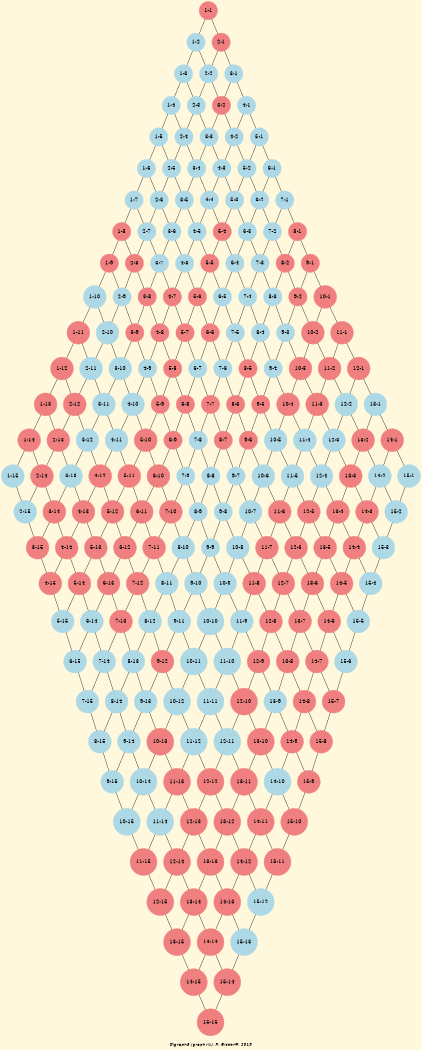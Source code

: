 strict graph G {
graph [ bgcolor = cornsilk, fontname = "Helvetica-Oblique",
 fontsize = 12,
 label = "\nDigraph3 (graphviz), R. Bisdorff, 2019", size="7,7"];
n1 [shape = "circle", label = "1-1", style = "filled", color = lightcoral];
n2 [shape = "circle", label = "1-2", style = "filled", color = lightblue];
n3 [shape = "circle", label = "1-3", style = "filled", color = lightblue];
n4 [shape = "circle", label = "1-4", style = "filled", color = lightblue];
n5 [shape = "circle", label = "1-5", style = "filled", color = lightblue];
n6 [shape = "circle", label = "1-6", style = "filled", color = lightblue];
n7 [shape = "circle", label = "1-7", style = "filled", color = lightblue];
n8 [shape = "circle", label = "1-8", style = "filled", color = lightcoral];
n9 [shape = "circle", label = "1-9", style = "filled", color = lightcoral];
n10 [shape = "circle", label = "1-10", style = "filled", color = lightblue];
n11 [shape = "circle", label = "1-11", style = "filled", color = lightcoral];
n12 [shape = "circle", label = "1-12", style = "filled", color = lightcoral];
n13 [shape = "circle", label = "1-13", style = "filled", color = lightcoral];
n14 [shape = "circle", label = "1-14", style = "filled", color = lightcoral];
n15 [shape = "circle", label = "1-15", style = "filled", color = lightblue];
n16 [shape = "circle", label = "2-1", style = "filled", color = lightcoral];
n17 [shape = "circle", label = "2-2", style = "filled", color = lightblue];
n18 [shape = "circle", label = "2-3", style = "filled", color = lightblue];
n19 [shape = "circle", label = "2-4", style = "filled", color = lightblue];
n20 [shape = "circle", label = "2-5", style = "filled", color = lightblue];
n21 [shape = "circle", label = "2-6", style = "filled", color = lightblue];
n22 [shape = "circle", label = "2-7", style = "filled", color = lightblue];
n23 [shape = "circle", label = "2-8", style = "filled", color = lightcoral];
n24 [shape = "circle", label = "2-9", style = "filled", color = lightblue];
n25 [shape = "circle", label = "2-10", style = "filled", color = lightblue];
n26 [shape = "circle", label = "2-11", style = "filled", color = lightblue];
n27 [shape = "circle", label = "2-12", style = "filled", color = lightcoral];
n28 [shape = "circle", label = "2-13", style = "filled", color = lightcoral];
n29 [shape = "circle", label = "2-14", style = "filled", color = lightcoral];
n30 [shape = "circle", label = "2-15", style = "filled", color = lightblue];
n31 [shape = "circle", label = "3-1", style = "filled", color = lightblue];
n32 [shape = "circle", label = "3-2", style = "filled", color = lightcoral];
n33 [shape = "circle", label = "3-3", style = "filled", color = lightblue];
n34 [shape = "circle", label = "3-4", style = "filled", color = lightblue];
n35 [shape = "circle", label = "3-5", style = "filled", color = lightblue];
n36 [shape = "circle", label = "3-6", style = "filled", color = lightblue];
n37 [shape = "circle", label = "3-7", style = "filled", color = lightblue];
n38 [shape = "circle", label = "3-8", style = "filled", color = lightcoral];
n39 [shape = "circle", label = "3-9", style = "filled", color = lightcoral];
n40 [shape = "circle", label = "3-10", style = "filled", color = lightblue];
n41 [shape = "circle", label = "3-11", style = "filled", color = lightblue];
n42 [shape = "circle", label = "3-12", style = "filled", color = lightblue];
n43 [shape = "circle", label = "3-13", style = "filled", color = lightblue];
n44 [shape = "circle", label = "3-14", style = "filled", color = lightcoral];
n45 [shape = "circle", label = "3-15", style = "filled", color = lightcoral];
n46 [shape = "circle", label = "4-1", style = "filled", color = lightblue];
n47 [shape = "circle", label = "4-2", style = "filled", color = lightblue];
n48 [shape = "circle", label = "4-3", style = "filled", color = lightblue];
n49 [shape = "circle", label = "4-4", style = "filled", color = lightblue];
n50 [shape = "circle", label = "4-5", style = "filled", color = lightblue];
n51 [shape = "circle", label = "4-6", style = "filled", color = lightblue];
n52 [shape = "circle", label = "4-7", style = "filled", color = lightcoral];
n53 [shape = "circle", label = "4-8", style = "filled", color = lightcoral];
n54 [shape = "circle", label = "4-9", style = "filled", color = lightblue];
n55 [shape = "circle", label = "4-10", style = "filled", color = lightblue];
n56 [shape = "circle", label = "4-11", style = "filled", color = lightblue];
n57 [shape = "circle", label = "4-12", style = "filled", color = lightcoral];
n58 [shape = "circle", label = "4-13", style = "filled", color = lightcoral];
n59 [shape = "circle", label = "4-14", style = "filled", color = lightcoral];
n60 [shape = "circle", label = "4-15", style = "filled", color = lightcoral];
n61 [shape = "circle", label = "5-1", style = "filled", color = lightblue];
n62 [shape = "circle", label = "5-2", style = "filled", color = lightblue];
n63 [shape = "circle", label = "5-3", style = "filled", color = lightblue];
n64 [shape = "circle", label = "5-4", style = "filled", color = lightcoral];
n65 [shape = "circle", label = "5-5", style = "filled", color = lightcoral];
n66 [shape = "circle", label = "5-6", style = "filled", color = lightcoral];
n67 [shape = "circle", label = "5-7", style = "filled", color = lightcoral];
n68 [shape = "circle", label = "5-8", style = "filled", color = lightcoral];
n69 [shape = "circle", label = "5-9", style = "filled", color = lightcoral];
n70 [shape = "circle", label = "5-10", style = "filled", color = lightcoral];
n71 [shape = "circle", label = "5-11", style = "filled", color = lightcoral];
n72 [shape = "circle", label = "5-12", style = "filled", color = lightcoral];
n73 [shape = "circle", label = "5-13", style = "filled", color = lightcoral];
n74 [shape = "circle", label = "5-14", style = "filled", color = lightcoral];
n75 [shape = "circle", label = "5-15", style = "filled", color = lightblue];
n76 [shape = "circle", label = "6-1", style = "filled", color = lightblue];
n77 [shape = "circle", label = "6-2", style = "filled", color = lightblue];
n78 [shape = "circle", label = "6-3", style = "filled", color = lightblue];
n79 [shape = "circle", label = "6-4", style = "filled", color = lightblue];
n80 [shape = "circle", label = "6-5", style = "filled", color = lightblue];
n81 [shape = "circle", label = "6-6", style = "filled", color = lightcoral];
n82 [shape = "circle", label = "6-7", style = "filled", color = lightblue];
n83 [shape = "circle", label = "6-8", style = "filled", color = lightcoral];
n84 [shape = "circle", label = "6-9", style = "filled", color = lightcoral];
n85 [shape = "circle", label = "6-10", style = "filled", color = lightcoral];
n86 [shape = "circle", label = "6-11", style = "filled", color = lightcoral];
n87 [shape = "circle", label = "6-12", style = "filled", color = lightcoral];
n88 [shape = "circle", label = "6-13", style = "filled", color = lightcoral];
n89 [shape = "circle", label = "6-14", style = "filled", color = lightblue];
n90 [shape = "circle", label = "6-15", style = "filled", color = lightblue];
n91 [shape = "circle", label = "7-1", style = "filled", color = lightblue];
n92 [shape = "circle", label = "7-2", style = "filled", color = lightblue];
n93 [shape = "circle", label = "7-3", style = "filled", color = lightblue];
n94 [shape = "circle", label = "7-4", style = "filled", color = lightblue];
n95 [shape = "circle", label = "7-5", style = "filled", color = lightblue];
n96 [shape = "circle", label = "7-6", style = "filled", color = lightblue];
n97 [shape = "circle", label = "7-7", style = "filled", color = lightcoral];
n98 [shape = "circle", label = "7-8", style = "filled", color = lightblue];
n99 [shape = "circle", label = "7-9", style = "filled", color = lightblue];
n100 [shape = "circle", label = "7-10", style = "filled", color = lightcoral];
n101 [shape = "circle", label = "7-11", style = "filled", color = lightcoral];
n102 [shape = "circle", label = "7-12", style = "filled", color = lightcoral];
n103 [shape = "circle", label = "7-13", style = "filled", color = lightcoral];
n104 [shape = "circle", label = "7-14", style = "filled", color = lightblue];
n105 [shape = "circle", label = "7-15", style = "filled", color = lightblue];
n106 [shape = "circle", label = "8-1", style = "filled", color = lightcoral];
n107 [shape = "circle", label = "8-2", style = "filled", color = lightcoral];
n108 [shape = "circle", label = "8-3", style = "filled", color = lightblue];
n109 [shape = "circle", label = "8-4", style = "filled", color = lightblue];
n110 [shape = "circle", label = "8-5", style = "filled", color = lightcoral];
n111 [shape = "circle", label = "8-6", style = "filled", color = lightcoral];
n112 [shape = "circle", label = "8-7", style = "filled", color = lightcoral];
n113 [shape = "circle", label = "8-8", style = "filled", color = lightblue];
n114 [shape = "circle", label = "8-9", style = "filled", color = lightblue];
n115 [shape = "circle", label = "8-10", style = "filled", color = lightblue];
n116 [shape = "circle", label = "8-11", style = "filled", color = lightblue];
n117 [shape = "circle", label = "8-12", style = "filled", color = lightblue];
n118 [shape = "circle", label = "8-13", style = "filled", color = lightblue];
n119 [shape = "circle", label = "8-14", style = "filled", color = lightblue];
n120 [shape = "circle", label = "8-15", style = "filled", color = lightblue];
n121 [shape = "circle", label = "9-1", style = "filled", color = lightcoral];
n122 [shape = "circle", label = "9-2", style = "filled", color = lightcoral];
n123 [shape = "circle", label = "9-3", style = "filled", color = lightblue];
n124 [shape = "circle", label = "9-4", style = "filled", color = lightblue];
n125 [shape = "circle", label = "9-5", style = "filled", color = lightcoral];
n126 [shape = "circle", label = "9-6", style = "filled", color = lightcoral];
n127 [shape = "circle", label = "9-7", style = "filled", color = lightblue];
n128 [shape = "circle", label = "9-8", style = "filled", color = lightblue];
n129 [shape = "circle", label = "9-9", style = "filled", color = lightblue];
n130 [shape = "circle", label = "9-10", style = "filled", color = lightblue];
n131 [shape = "circle", label = "9-11", style = "filled", color = lightblue];
n132 [shape = "circle", label = "9-12", style = "filled", color = lightcoral];
n133 [shape = "circle", label = "9-13", style = "filled", color = lightblue];
n134 [shape = "circle", label = "9-14", style = "filled", color = lightblue];
n135 [shape = "circle", label = "9-15", style = "filled", color = lightblue];
n136 [shape = "circle", label = "10-1", style = "filled", color = lightcoral];
n137 [shape = "circle", label = "10-2", style = "filled", color = lightcoral];
n138 [shape = "circle", label = "10-3", style = "filled", color = lightcoral];
n139 [shape = "circle", label = "10-4", style = "filled", color = lightcoral];
n140 [shape = "circle", label = "10-5", style = "filled", color = lightblue];
n141 [shape = "circle", label = "10-6", style = "filled", color = lightblue];
n142 [shape = "circle", label = "10-7", style = "filled", color = lightblue];
n143 [shape = "circle", label = "10-8", style = "filled", color = lightblue];
n144 [shape = "circle", label = "10-9", style = "filled", color = lightblue];
n145 [shape = "circle", label = "10-10", style = "filled", color = lightblue];
n146 [shape = "circle", label = "10-11", style = "filled", color = lightblue];
n147 [shape = "circle", label = "10-12", style = "filled", color = lightblue];
n148 [shape = "circle", label = "10-13", style = "filled", color = lightcoral];
n149 [shape = "circle", label = "10-14", style = "filled", color = lightblue];
n150 [shape = "circle", label = "10-15", style = "filled", color = lightblue];
n151 [shape = "circle", label = "11-1", style = "filled", color = lightcoral];
n152 [shape = "circle", label = "11-2", style = "filled", color = lightcoral];
n153 [shape = "circle", label = "11-3", style = "filled", color = lightcoral];
n154 [shape = "circle", label = "11-4", style = "filled", color = lightblue];
n155 [shape = "circle", label = "11-5", style = "filled", color = lightblue];
n156 [shape = "circle", label = "11-6", style = "filled", color = lightcoral];
n157 [shape = "circle", label = "11-7", style = "filled", color = lightcoral];
n158 [shape = "circle", label = "11-8", style = "filled", color = lightcoral];
n159 [shape = "circle", label = "11-9", style = "filled", color = lightblue];
n160 [shape = "circle", label = "11-10", style = "filled", color = lightblue];
n161 [shape = "circle", label = "11-11", style = "filled", color = lightblue];
n162 [shape = "circle", label = "11-12", style = "filled", color = lightblue];
n163 [shape = "circle", label = "11-13", style = "filled", color = lightcoral];
n164 [shape = "circle", label = "11-14", style = "filled", color = lightblue];
n165 [shape = "circle", label = "11-15", style = "filled", color = lightcoral];
n166 [shape = "circle", label = "12-1", style = "filled", color = lightcoral];
n167 [shape = "circle", label = "12-2", style = "filled", color = lightblue];
n168 [shape = "circle", label = "12-3", style = "filled", color = lightblue];
n169 [shape = "circle", label = "12-4", style = "filled", color = lightblue];
n170 [shape = "circle", label = "12-5", style = "filled", color = lightcoral];
n171 [shape = "circle", label = "12-6", style = "filled", color = lightcoral];
n172 [shape = "circle", label = "12-7", style = "filled", color = lightcoral];
n173 [shape = "circle", label = "12-8", style = "filled", color = lightcoral];
n174 [shape = "circle", label = "12-9", style = "filled", color = lightcoral];
n175 [shape = "circle", label = "12-10", style = "filled", color = lightcoral];
n176 [shape = "circle", label = "12-11", style = "filled", color = lightblue];
n177 [shape = "circle", label = "12-12", style = "filled", color = lightcoral];
n178 [shape = "circle", label = "12-13", style = "filled", color = lightcoral];
n179 [shape = "circle", label = "12-14", style = "filled", color = lightcoral];
n180 [shape = "circle", label = "12-15", style = "filled", color = lightcoral];
n181 [shape = "circle", label = "13-1", style = "filled", color = lightblue];
n182 [shape = "circle", label = "13-2", style = "filled", color = lightcoral];
n183 [shape = "circle", label = "13-3", style = "filled", color = lightcoral];
n184 [shape = "circle", label = "13-4", style = "filled", color = lightcoral];
n185 [shape = "circle", label = "13-5", style = "filled", color = lightcoral];
n186 [shape = "circle", label = "13-6", style = "filled", color = lightcoral];
n187 [shape = "circle", label = "13-7", style = "filled", color = lightcoral];
n188 [shape = "circle", label = "13-8", style = "filled", color = lightcoral];
n189 [shape = "circle", label = "13-9", style = "filled", color = lightblue];
n190 [shape = "circle", label = "13-10", style = "filled", color = lightcoral];
n191 [shape = "circle", label = "13-11", style = "filled", color = lightcoral];
n192 [shape = "circle", label = "13-12", style = "filled", color = lightcoral];
n193 [shape = "circle", label = "13-13", style = "filled", color = lightcoral];
n194 [shape = "circle", label = "13-14", style = "filled", color = lightcoral];
n195 [shape = "circle", label = "13-15", style = "filled", color = lightcoral];
n196 [shape = "circle", label = "14-1", style = "filled", color = lightcoral];
n197 [shape = "circle", label = "14-2", style = "filled", color = lightblue];
n198 [shape = "circle", label = "14-3", style = "filled", color = lightcoral];
n199 [shape = "circle", label = "14-4", style = "filled", color = lightcoral];
n200 [shape = "circle", label = "14-5", style = "filled", color = lightcoral];
n201 [shape = "circle", label = "14-6", style = "filled", color = lightcoral];
n202 [shape = "circle", label = "14-7", style = "filled", color = lightcoral];
n203 [shape = "circle", label = "14-8", style = "filled", color = lightcoral];
n204 [shape = "circle", label = "14-9", style = "filled", color = lightcoral];
n205 [shape = "circle", label = "14-10", style = "filled", color = lightblue];
n206 [shape = "circle", label = "14-11", style = "filled", color = lightcoral];
n207 [shape = "circle", label = "14-12", style = "filled", color = lightcoral];
n208 [shape = "circle", label = "14-13", style = "filled", color = lightcoral];
n209 [shape = "circle", label = "14-14", style = "filled", color = lightcoral];
n210 [shape = "circle", label = "14-15", style = "filled", color = lightcoral];
n211 [shape = "circle", label = "15-1", style = "filled", color = lightblue];
n212 [shape = "circle", label = "15-2", style = "filled", color = lightblue];
n213 [shape = "circle", label = "15-3", style = "filled", color = lightblue];
n214 [shape = "circle", label = "15-4", style = "filled", color = lightblue];
n215 [shape = "circle", label = "15-5", style = "filled", color = lightblue];
n216 [shape = "circle", label = "15-6", style = "filled", color = lightblue];
n217 [shape = "circle", label = "15-7", style = "filled", color = lightcoral];
n218 [shape = "circle", label = "15-8", style = "filled", color = lightcoral];
n219 [shape = "circle", label = "15-9", style = "filled", color = lightcoral];
n220 [shape = "circle", label = "15-10", style = "filled", color = lightcoral];
n221 [shape = "circle", label = "15-11", style = "filled", color = lightcoral];
n222 [shape = "circle", label = "15-12", style = "filled", color = lightblue];
n223 [shape = "circle", label = "15-13", style = "filled", color = lightblue];
n224 [shape = "circle", label = "15-14", style = "filled", color = lightcoral];
n225 [shape = "circle", label = "15-15", style = "filled", color = lightcoral];
n1-- n2 [dir=both,style="setlinewidth(1)",color=black arrowhead=none, arrowtail=none] ;
n1-- n16 [dir=both,style="setlinewidth(1)",color=black arrowhead=none, arrowtail=none] ;
n2-- n3 [dir=both,style="setlinewidth(1)",color=black arrowhead=none, arrowtail=none] ;
n2-- n17 [dir=both,style="setlinewidth(1)",color=black arrowhead=none, arrowtail=none] ;
n3-- n4 [dir=both,style="setlinewidth(1)",color=black arrowhead=none, arrowtail=none] ;
n3-- n18 [dir=both,style="setlinewidth(1)",color=black arrowhead=none, arrowtail=none] ;
n4-- n5 [dir=both,style="setlinewidth(1)",color=black arrowhead=none, arrowtail=none] ;
n4-- n19 [dir=both,style="setlinewidth(1)",color=black arrowhead=none, arrowtail=none] ;
n5-- n6 [dir=both,style="setlinewidth(1)",color=black arrowhead=none, arrowtail=none] ;
n5-- n20 [dir=both,style="setlinewidth(1)",color=black arrowhead=none, arrowtail=none] ;
n6-- n7 [dir=both,style="setlinewidth(1)",color=black arrowhead=none, arrowtail=none] ;
n6-- n21 [dir=both,style="setlinewidth(1)",color=black arrowhead=none, arrowtail=none] ;
n7-- n8 [dir=both,style="setlinewidth(1)",color=black arrowhead=none, arrowtail=none] ;
n7-- n22 [dir=both,style="setlinewidth(1)",color=black arrowhead=none, arrowtail=none] ;
n8-- n9 [dir=both,style="setlinewidth(1)",color=black arrowhead=none, arrowtail=none] ;
n8-- n23 [dir=both,style="setlinewidth(1)",color=black arrowhead=none, arrowtail=none] ;
n9-- n10 [dir=both,style="setlinewidth(1)",color=black arrowhead=none, arrowtail=none] ;
n9-- n24 [dir=both,style="setlinewidth(1)",color=black arrowhead=none, arrowtail=none] ;
n10-- n11 [dir=both,style="setlinewidth(1)",color=black arrowhead=none, arrowtail=none] ;
n10-- n25 [dir=both,style="setlinewidth(1)",color=black arrowhead=none, arrowtail=none] ;
n11-- n12 [dir=both,style="setlinewidth(1)",color=black arrowhead=none, arrowtail=none] ;
n11-- n26 [dir=both,style="setlinewidth(1)",color=black arrowhead=none, arrowtail=none] ;
n12-- n13 [dir=both,style="setlinewidth(1)",color=black arrowhead=none, arrowtail=none] ;
n12-- n27 [dir=both,style="setlinewidth(1)",color=black arrowhead=none, arrowtail=none] ;
n13-- n14 [dir=both,style="setlinewidth(1)",color=black arrowhead=none, arrowtail=none] ;
n13-- n28 [dir=both,style="setlinewidth(1)",color=black arrowhead=none, arrowtail=none] ;
n14-- n15 [dir=both,style="setlinewidth(1)",color=black arrowhead=none, arrowtail=none] ;
n14-- n29 [dir=both,style="setlinewidth(1)",color=black arrowhead=none, arrowtail=none] ;
n15-- n30 [dir=both,style="setlinewidth(1)",color=black arrowhead=none, arrowtail=none] ;
n16-- n17 [dir=both,style="setlinewidth(1)",color=black arrowhead=none, arrowtail=none] ;
n16-- n31 [dir=both,style="setlinewidth(1)",color=black arrowhead=none, arrowtail=none] ;
n17-- n18 [dir=both,style="setlinewidth(1)",color=black arrowhead=none, arrowtail=none] ;
n17-- n32 [dir=both,style="setlinewidth(1)",color=black arrowhead=none, arrowtail=none] ;
n18-- n19 [dir=both,style="setlinewidth(1)",color=black arrowhead=none, arrowtail=none] ;
n18-- n33 [dir=both,style="setlinewidth(1)",color=black arrowhead=none, arrowtail=none] ;
n19-- n20 [dir=both,style="setlinewidth(1)",color=black arrowhead=none, arrowtail=none] ;
n19-- n34 [dir=both,style="setlinewidth(1)",color=black arrowhead=none, arrowtail=none] ;
n20-- n21 [dir=both,style="setlinewidth(1)",color=black arrowhead=none, arrowtail=none] ;
n20-- n35 [dir=both,style="setlinewidth(1)",color=black arrowhead=none, arrowtail=none] ;
n21-- n22 [dir=both,style="setlinewidth(1)",color=black arrowhead=none, arrowtail=none] ;
n21-- n36 [dir=both,style="setlinewidth(1)",color=black arrowhead=none, arrowtail=none] ;
n22-- n23 [dir=both,style="setlinewidth(1)",color=black arrowhead=none, arrowtail=none] ;
n22-- n37 [dir=both,style="setlinewidth(1)",color=black arrowhead=none, arrowtail=none] ;
n23-- n24 [dir=both,style="setlinewidth(1)",color=black arrowhead=none, arrowtail=none] ;
n23-- n38 [dir=both,style="setlinewidth(1)",color=black arrowhead=none, arrowtail=none] ;
n24-- n25 [dir=both,style="setlinewidth(1)",color=black arrowhead=none, arrowtail=none] ;
n24-- n39 [dir=both,style="setlinewidth(1)",color=black arrowhead=none, arrowtail=none] ;
n25-- n26 [dir=both,style="setlinewidth(1)",color=black arrowhead=none, arrowtail=none] ;
n25-- n40 [dir=both,style="setlinewidth(1)",color=black arrowhead=none, arrowtail=none] ;
n26-- n27 [dir=both,style="setlinewidth(1)",color=black arrowhead=none, arrowtail=none] ;
n26-- n41 [dir=both,style="setlinewidth(1)",color=black arrowhead=none, arrowtail=none] ;
n27-- n28 [dir=both,style="setlinewidth(1)",color=black arrowhead=none, arrowtail=none] ;
n27-- n42 [dir=both,style="setlinewidth(1)",color=black arrowhead=none, arrowtail=none] ;
n28-- n29 [dir=both,style="setlinewidth(1)",color=black arrowhead=none, arrowtail=none] ;
n28-- n43 [dir=both,style="setlinewidth(1)",color=black arrowhead=none, arrowtail=none] ;
n29-- n30 [dir=both,style="setlinewidth(1)",color=black arrowhead=none, arrowtail=none] ;
n29-- n44 [dir=both,style="setlinewidth(1)",color=black arrowhead=none, arrowtail=none] ;
n30-- n45 [dir=both,style="setlinewidth(1)",color=black arrowhead=none, arrowtail=none] ;
n31-- n32 [dir=both,style="setlinewidth(1)",color=black arrowhead=none, arrowtail=none] ;
n31-- n46 [dir=both,style="setlinewidth(1)",color=black arrowhead=none, arrowtail=none] ;
n32-- n33 [dir=both,style="setlinewidth(1)",color=black arrowhead=none, arrowtail=none] ;
n32-- n47 [dir=both,style="setlinewidth(1)",color=black arrowhead=none, arrowtail=none] ;
n33-- n34 [dir=both,style="setlinewidth(1)",color=black arrowhead=none, arrowtail=none] ;
n33-- n48 [dir=both,style="setlinewidth(1)",color=black arrowhead=none, arrowtail=none] ;
n34-- n35 [dir=both,style="setlinewidth(1)",color=black arrowhead=none, arrowtail=none] ;
n34-- n49 [dir=both,style="setlinewidth(1)",color=black arrowhead=none, arrowtail=none] ;
n35-- n36 [dir=both,style="setlinewidth(1)",color=black arrowhead=none, arrowtail=none] ;
n35-- n50 [dir=both,style="setlinewidth(1)",color=black arrowhead=none, arrowtail=none] ;
n36-- n37 [dir=both,style="setlinewidth(1)",color=black arrowhead=none, arrowtail=none] ;
n36-- n51 [dir=both,style="setlinewidth(1)",color=black arrowhead=none, arrowtail=none] ;
n37-- n38 [dir=both,style="setlinewidth(1)",color=black arrowhead=none, arrowtail=none] ;
n37-- n52 [dir=both,style="setlinewidth(1)",color=black arrowhead=none, arrowtail=none] ;
n38-- n39 [dir=both,style="setlinewidth(1)",color=black arrowhead=none, arrowtail=none] ;
n38-- n53 [dir=both,style="setlinewidth(1)",color=black arrowhead=none, arrowtail=none] ;
n39-- n40 [dir=both,style="setlinewidth(1)",color=black arrowhead=none, arrowtail=none] ;
n39-- n54 [dir=both,style="setlinewidth(1)",color=black arrowhead=none, arrowtail=none] ;
n40-- n41 [dir=both,style="setlinewidth(1)",color=black arrowhead=none, arrowtail=none] ;
n40-- n55 [dir=both,style="setlinewidth(1)",color=black arrowhead=none, arrowtail=none] ;
n41-- n42 [dir=both,style="setlinewidth(1)",color=black arrowhead=none, arrowtail=none] ;
n41-- n56 [dir=both,style="setlinewidth(1)",color=black arrowhead=none, arrowtail=none] ;
n42-- n43 [dir=both,style="setlinewidth(1)",color=black arrowhead=none, arrowtail=none] ;
n42-- n57 [dir=both,style="setlinewidth(1)",color=black arrowhead=none, arrowtail=none] ;
n43-- n44 [dir=both,style="setlinewidth(1)",color=black arrowhead=none, arrowtail=none] ;
n43-- n58 [dir=both,style="setlinewidth(1)",color=black arrowhead=none, arrowtail=none] ;
n44-- n45 [dir=both,style="setlinewidth(1)",color=black arrowhead=none, arrowtail=none] ;
n44-- n59 [dir=both,style="setlinewidth(1)",color=black arrowhead=none, arrowtail=none] ;
n45-- n60 [dir=both,style="setlinewidth(1)",color=black arrowhead=none, arrowtail=none] ;
n46-- n47 [dir=both,style="setlinewidth(1)",color=black arrowhead=none, arrowtail=none] ;
n46-- n61 [dir=both,style="setlinewidth(1)",color=black arrowhead=none, arrowtail=none] ;
n47-- n48 [dir=both,style="setlinewidth(1)",color=black arrowhead=none, arrowtail=none] ;
n47-- n62 [dir=both,style="setlinewidth(1)",color=black arrowhead=none, arrowtail=none] ;
n48-- n49 [dir=both,style="setlinewidth(1)",color=black arrowhead=none, arrowtail=none] ;
n48-- n63 [dir=both,style="setlinewidth(1)",color=black arrowhead=none, arrowtail=none] ;
n49-- n50 [dir=both,style="setlinewidth(1)",color=black arrowhead=none, arrowtail=none] ;
n49-- n64 [dir=both,style="setlinewidth(1)",color=black arrowhead=none, arrowtail=none] ;
n50-- n51 [dir=both,style="setlinewidth(1)",color=black arrowhead=none, arrowtail=none] ;
n50-- n65 [dir=both,style="setlinewidth(1)",color=black arrowhead=none, arrowtail=none] ;
n51-- n52 [dir=both,style="setlinewidth(1)",color=black arrowhead=none, arrowtail=none] ;
n51-- n66 [dir=both,style="setlinewidth(1)",color=black arrowhead=none, arrowtail=none] ;
n52-- n53 [dir=both,style="setlinewidth(1)",color=black arrowhead=none, arrowtail=none] ;
n52-- n67 [dir=both,style="setlinewidth(1)",color=black arrowhead=none, arrowtail=none] ;
n53-- n54 [dir=both,style="setlinewidth(1)",color=black arrowhead=none, arrowtail=none] ;
n53-- n68 [dir=both,style="setlinewidth(1)",color=black arrowhead=none, arrowtail=none] ;
n54-- n55 [dir=both,style="setlinewidth(1)",color=black arrowhead=none, arrowtail=none] ;
n54-- n69 [dir=both,style="setlinewidth(1)",color=black arrowhead=none, arrowtail=none] ;
n55-- n56 [dir=both,style="setlinewidth(1)",color=black arrowhead=none, arrowtail=none] ;
n55-- n70 [dir=both,style="setlinewidth(1)",color=black arrowhead=none, arrowtail=none] ;
n56-- n57 [dir=both,style="setlinewidth(1)",color=black arrowhead=none, arrowtail=none] ;
n56-- n71 [dir=both,style="setlinewidth(1)",color=black arrowhead=none, arrowtail=none] ;
n57-- n58 [dir=both,style="setlinewidth(1)",color=black arrowhead=none, arrowtail=none] ;
n57-- n72 [dir=both,style="setlinewidth(1)",color=black arrowhead=none, arrowtail=none] ;
n58-- n59 [dir=both,style="setlinewidth(1)",color=black arrowhead=none, arrowtail=none] ;
n58-- n73 [dir=both,style="setlinewidth(1)",color=black arrowhead=none, arrowtail=none] ;
n59-- n60 [dir=both,style="setlinewidth(1)",color=black arrowhead=none, arrowtail=none] ;
n59-- n74 [dir=both,style="setlinewidth(1)",color=black arrowhead=none, arrowtail=none] ;
n60-- n75 [dir=both,style="setlinewidth(1)",color=black arrowhead=none, arrowtail=none] ;
n61-- n62 [dir=both,style="setlinewidth(1)",color=black arrowhead=none, arrowtail=none] ;
n61-- n76 [dir=both,style="setlinewidth(1)",color=black arrowhead=none, arrowtail=none] ;
n62-- n63 [dir=both,style="setlinewidth(1)",color=black arrowhead=none, arrowtail=none] ;
n62-- n77 [dir=both,style="setlinewidth(1)",color=black arrowhead=none, arrowtail=none] ;
n63-- n64 [dir=both,style="setlinewidth(1)",color=black arrowhead=none, arrowtail=none] ;
n63-- n78 [dir=both,style="setlinewidth(1)",color=black arrowhead=none, arrowtail=none] ;
n64-- n65 [dir=both,style="setlinewidth(1)",color=black arrowhead=none, arrowtail=none] ;
n64-- n79 [dir=both,style="setlinewidth(1)",color=black arrowhead=none, arrowtail=none] ;
n65-- n66 [dir=both,style="setlinewidth(1)",color=black arrowhead=none, arrowtail=none] ;
n65-- n80 [dir=both,style="setlinewidth(1)",color=black arrowhead=none, arrowtail=none] ;
n66-- n67 [dir=both,style="setlinewidth(1)",color=black arrowhead=none, arrowtail=none] ;
n66-- n81 [dir=both,style="setlinewidth(1)",color=black arrowhead=none, arrowtail=none] ;
n67-- n68 [dir=both,style="setlinewidth(1)",color=black arrowhead=none, arrowtail=none] ;
n67-- n82 [dir=both,style="setlinewidth(1)",color=black arrowhead=none, arrowtail=none] ;
n68-- n69 [dir=both,style="setlinewidth(1)",color=black arrowhead=none, arrowtail=none] ;
n68-- n83 [dir=both,style="setlinewidth(1)",color=black arrowhead=none, arrowtail=none] ;
n69-- n70 [dir=both,style="setlinewidth(1)",color=black arrowhead=none, arrowtail=none] ;
n69-- n84 [dir=both,style="setlinewidth(1)",color=black arrowhead=none, arrowtail=none] ;
n70-- n71 [dir=both,style="setlinewidth(1)",color=black arrowhead=none, arrowtail=none] ;
n70-- n85 [dir=both,style="setlinewidth(1)",color=black arrowhead=none, arrowtail=none] ;
n71-- n72 [dir=both,style="setlinewidth(1)",color=black arrowhead=none, arrowtail=none] ;
n71-- n86 [dir=both,style="setlinewidth(1)",color=black arrowhead=none, arrowtail=none] ;
n72-- n73 [dir=both,style="setlinewidth(1)",color=black arrowhead=none, arrowtail=none] ;
n72-- n87 [dir=both,style="setlinewidth(1)",color=black arrowhead=none, arrowtail=none] ;
n73-- n74 [dir=both,style="setlinewidth(1)",color=black arrowhead=none, arrowtail=none] ;
n73-- n88 [dir=both,style="setlinewidth(1)",color=black arrowhead=none, arrowtail=none] ;
n74-- n75 [dir=both,style="setlinewidth(1)",color=black arrowhead=none, arrowtail=none] ;
n74-- n89 [dir=both,style="setlinewidth(1)",color=black arrowhead=none, arrowtail=none] ;
n75-- n90 [dir=both,style="setlinewidth(1)",color=black arrowhead=none, arrowtail=none] ;
n76-- n77 [dir=both,style="setlinewidth(1)",color=black arrowhead=none, arrowtail=none] ;
n76-- n91 [dir=both,style="setlinewidth(1)",color=black arrowhead=none, arrowtail=none] ;
n77-- n78 [dir=both,style="setlinewidth(1)",color=black arrowhead=none, arrowtail=none] ;
n77-- n92 [dir=both,style="setlinewidth(1)",color=black arrowhead=none, arrowtail=none] ;
n78-- n79 [dir=both,style="setlinewidth(1)",color=black arrowhead=none, arrowtail=none] ;
n78-- n93 [dir=both,style="setlinewidth(1)",color=black arrowhead=none, arrowtail=none] ;
n79-- n80 [dir=both,style="setlinewidth(1)",color=black arrowhead=none, arrowtail=none] ;
n79-- n94 [dir=both,style="setlinewidth(1)",color=black arrowhead=none, arrowtail=none] ;
n80-- n81 [dir=both,style="setlinewidth(1)",color=black arrowhead=none, arrowtail=none] ;
n80-- n95 [dir=both,style="setlinewidth(1)",color=black arrowhead=none, arrowtail=none] ;
n81-- n82 [dir=both,style="setlinewidth(1)",color=black arrowhead=none, arrowtail=none] ;
n81-- n96 [dir=both,style="setlinewidth(1)",color=black arrowhead=none, arrowtail=none] ;
n82-- n83 [dir=both,style="setlinewidth(1)",color=black arrowhead=none, arrowtail=none] ;
n82-- n97 [dir=both,style="setlinewidth(1)",color=black arrowhead=none, arrowtail=none] ;
n83-- n84 [dir=both,style="setlinewidth(1)",color=black arrowhead=none, arrowtail=none] ;
n83-- n98 [dir=both,style="setlinewidth(1)",color=black arrowhead=none, arrowtail=none] ;
n84-- n85 [dir=both,style="setlinewidth(1)",color=black arrowhead=none, arrowtail=none] ;
n84-- n99 [dir=both,style="setlinewidth(1)",color=black arrowhead=none, arrowtail=none] ;
n85-- n86 [dir=both,style="setlinewidth(1)",color=black arrowhead=none, arrowtail=none] ;
n85-- n100 [dir=both,style="setlinewidth(1)",color=black arrowhead=none, arrowtail=none] ;
n86-- n87 [dir=both,style="setlinewidth(1)",color=black arrowhead=none, arrowtail=none] ;
n86-- n101 [dir=both,style="setlinewidth(1)",color=black arrowhead=none, arrowtail=none] ;
n87-- n88 [dir=both,style="setlinewidth(1)",color=black arrowhead=none, arrowtail=none] ;
n87-- n102 [dir=both,style="setlinewidth(1)",color=black arrowhead=none, arrowtail=none] ;
n88-- n89 [dir=both,style="setlinewidth(1)",color=black arrowhead=none, arrowtail=none] ;
n88-- n103 [dir=both,style="setlinewidth(1)",color=black arrowhead=none, arrowtail=none] ;
n89-- n90 [dir=both,style="setlinewidth(1)",color=black arrowhead=none, arrowtail=none] ;
n89-- n104 [dir=both,style="setlinewidth(1)",color=black arrowhead=none, arrowtail=none] ;
n90-- n105 [dir=both,style="setlinewidth(1)",color=black arrowhead=none, arrowtail=none] ;
n91-- n92 [dir=both,style="setlinewidth(1)",color=black arrowhead=none, arrowtail=none] ;
n91-- n106 [dir=both,style="setlinewidth(1)",color=black arrowhead=none, arrowtail=none] ;
n92-- n93 [dir=both,style="setlinewidth(1)",color=black arrowhead=none, arrowtail=none] ;
n92-- n107 [dir=both,style="setlinewidth(1)",color=black arrowhead=none, arrowtail=none] ;
n93-- n94 [dir=both,style="setlinewidth(1)",color=black arrowhead=none, arrowtail=none] ;
n93-- n108 [dir=both,style="setlinewidth(1)",color=black arrowhead=none, arrowtail=none] ;
n94-- n95 [dir=both,style="setlinewidth(1)",color=black arrowhead=none, arrowtail=none] ;
n94-- n109 [dir=both,style="setlinewidth(1)",color=black arrowhead=none, arrowtail=none] ;
n95-- n96 [dir=both,style="setlinewidth(1)",color=black arrowhead=none, arrowtail=none] ;
n95-- n110 [dir=both,style="setlinewidth(1)",color=black arrowhead=none, arrowtail=none] ;
n96-- n97 [dir=both,style="setlinewidth(1)",color=black arrowhead=none, arrowtail=none] ;
n96-- n111 [dir=both,style="setlinewidth(1)",color=black arrowhead=none, arrowtail=none] ;
n97-- n98 [dir=both,style="setlinewidth(1)",color=black arrowhead=none, arrowtail=none] ;
n97-- n112 [dir=both,style="setlinewidth(1)",color=black arrowhead=none, arrowtail=none] ;
n98-- n99 [dir=both,style="setlinewidth(1)",color=black arrowhead=none, arrowtail=none] ;
n98-- n113 [dir=both,style="setlinewidth(1)",color=black arrowhead=none, arrowtail=none] ;
n99-- n100 [dir=both,style="setlinewidth(1)",color=black arrowhead=none, arrowtail=none] ;
n99-- n114 [dir=both,style="setlinewidth(1)",color=black arrowhead=none, arrowtail=none] ;
n100-- n101 [dir=both,style="setlinewidth(1)",color=black arrowhead=none, arrowtail=none] ;
n100-- n115 [dir=both,style="setlinewidth(1)",color=black arrowhead=none, arrowtail=none] ;
n101-- n102 [dir=both,style="setlinewidth(1)",color=black arrowhead=none, arrowtail=none] ;
n101-- n116 [dir=both,style="setlinewidth(1)",color=black arrowhead=none, arrowtail=none] ;
n102-- n103 [dir=both,style="setlinewidth(1)",color=black arrowhead=none, arrowtail=none] ;
n102-- n117 [dir=both,style="setlinewidth(1)",color=black arrowhead=none, arrowtail=none] ;
n103-- n104 [dir=both,style="setlinewidth(1)",color=black arrowhead=none, arrowtail=none] ;
n103-- n118 [dir=both,style="setlinewidth(1)",color=black arrowhead=none, arrowtail=none] ;
n104-- n105 [dir=both,style="setlinewidth(1)",color=black arrowhead=none, arrowtail=none] ;
n104-- n119 [dir=both,style="setlinewidth(1)",color=black arrowhead=none, arrowtail=none] ;
n105-- n120 [dir=both,style="setlinewidth(1)",color=black arrowhead=none, arrowtail=none] ;
n106-- n107 [dir=both,style="setlinewidth(1)",color=black arrowhead=none, arrowtail=none] ;
n106-- n121 [dir=both,style="setlinewidth(1)",color=black arrowhead=none, arrowtail=none] ;
n107-- n108 [dir=both,style="setlinewidth(1)",color=black arrowhead=none, arrowtail=none] ;
n107-- n122 [dir=both,style="setlinewidth(1)",color=black arrowhead=none, arrowtail=none] ;
n108-- n109 [dir=both,style="setlinewidth(1)",color=black arrowhead=none, arrowtail=none] ;
n108-- n123 [dir=both,style="setlinewidth(1)",color=black arrowhead=none, arrowtail=none] ;
n109-- n110 [dir=both,style="setlinewidth(1)",color=black arrowhead=none, arrowtail=none] ;
n109-- n124 [dir=both,style="setlinewidth(1)",color=black arrowhead=none, arrowtail=none] ;
n110-- n111 [dir=both,style="setlinewidth(1)",color=black arrowhead=none, arrowtail=none] ;
n110-- n125 [dir=both,style="setlinewidth(1)",color=black arrowhead=none, arrowtail=none] ;
n111-- n112 [dir=both,style="setlinewidth(1)",color=black arrowhead=none, arrowtail=none] ;
n111-- n126 [dir=both,style="setlinewidth(1)",color=black arrowhead=none, arrowtail=none] ;
n112-- n113 [dir=both,style="setlinewidth(1)",color=black arrowhead=none, arrowtail=none] ;
n112-- n127 [dir=both,style="setlinewidth(1)",color=black arrowhead=none, arrowtail=none] ;
n113-- n114 [dir=both,style="setlinewidth(1)",color=black arrowhead=none, arrowtail=none] ;
n113-- n128 [dir=both,style="setlinewidth(1)",color=black arrowhead=none, arrowtail=none] ;
n114-- n115 [dir=both,style="setlinewidth(1)",color=black arrowhead=none, arrowtail=none] ;
n114-- n129 [dir=both,style="setlinewidth(1)",color=black arrowhead=none, arrowtail=none] ;
n115-- n116 [dir=both,style="setlinewidth(1)",color=black arrowhead=none, arrowtail=none] ;
n115-- n130 [dir=both,style="setlinewidth(1)",color=black arrowhead=none, arrowtail=none] ;
n116-- n117 [dir=both,style="setlinewidth(1)",color=black arrowhead=none, arrowtail=none] ;
n116-- n131 [dir=both,style="setlinewidth(1)",color=black arrowhead=none, arrowtail=none] ;
n117-- n118 [dir=both,style="setlinewidth(1)",color=black arrowhead=none, arrowtail=none] ;
n117-- n132 [dir=both,style="setlinewidth(1)",color=black arrowhead=none, arrowtail=none] ;
n118-- n119 [dir=both,style="setlinewidth(1)",color=black arrowhead=none, arrowtail=none] ;
n118-- n133 [dir=both,style="setlinewidth(1)",color=black arrowhead=none, arrowtail=none] ;
n119-- n120 [dir=both,style="setlinewidth(1)",color=black arrowhead=none, arrowtail=none] ;
n119-- n134 [dir=both,style="setlinewidth(1)",color=black arrowhead=none, arrowtail=none] ;
n120-- n135 [dir=both,style="setlinewidth(1)",color=black arrowhead=none, arrowtail=none] ;
n121-- n122 [dir=both,style="setlinewidth(1)",color=black arrowhead=none, arrowtail=none] ;
n121-- n136 [dir=both,style="setlinewidth(1)",color=black arrowhead=none, arrowtail=none] ;
n122-- n123 [dir=both,style="setlinewidth(1)",color=black arrowhead=none, arrowtail=none] ;
n122-- n137 [dir=both,style="setlinewidth(1)",color=black arrowhead=none, arrowtail=none] ;
n123-- n124 [dir=both,style="setlinewidth(1)",color=black arrowhead=none, arrowtail=none] ;
n123-- n138 [dir=both,style="setlinewidth(1)",color=black arrowhead=none, arrowtail=none] ;
n124-- n125 [dir=both,style="setlinewidth(1)",color=black arrowhead=none, arrowtail=none] ;
n124-- n139 [dir=both,style="setlinewidth(1)",color=black arrowhead=none, arrowtail=none] ;
n125-- n126 [dir=both,style="setlinewidth(1)",color=black arrowhead=none, arrowtail=none] ;
n125-- n140 [dir=both,style="setlinewidth(1)",color=black arrowhead=none, arrowtail=none] ;
n126-- n127 [dir=both,style="setlinewidth(1)",color=black arrowhead=none, arrowtail=none] ;
n126-- n141 [dir=both,style="setlinewidth(1)",color=black arrowhead=none, arrowtail=none] ;
n127-- n128 [dir=both,style="setlinewidth(1)",color=black arrowhead=none, arrowtail=none] ;
n127-- n142 [dir=both,style="setlinewidth(1)",color=black arrowhead=none, arrowtail=none] ;
n128-- n129 [dir=both,style="setlinewidth(1)",color=black arrowhead=none, arrowtail=none] ;
n128-- n143 [dir=both,style="setlinewidth(1)",color=black arrowhead=none, arrowtail=none] ;
n129-- n130 [dir=both,style="setlinewidth(1)",color=black arrowhead=none, arrowtail=none] ;
n129-- n144 [dir=both,style="setlinewidth(1)",color=black arrowhead=none, arrowtail=none] ;
n130-- n131 [dir=both,style="setlinewidth(1)",color=black arrowhead=none, arrowtail=none] ;
n130-- n145 [dir=both,style="setlinewidth(1)",color=black arrowhead=none, arrowtail=none] ;
n131-- n132 [dir=both,style="setlinewidth(1)",color=black arrowhead=none, arrowtail=none] ;
n131-- n146 [dir=both,style="setlinewidth(1)",color=black arrowhead=none, arrowtail=none] ;
n132-- n133 [dir=both,style="setlinewidth(1)",color=black arrowhead=none, arrowtail=none] ;
n132-- n147 [dir=both,style="setlinewidth(1)",color=black arrowhead=none, arrowtail=none] ;
n133-- n134 [dir=both,style="setlinewidth(1)",color=black arrowhead=none, arrowtail=none] ;
n133-- n148 [dir=both,style="setlinewidth(1)",color=black arrowhead=none, arrowtail=none] ;
n134-- n135 [dir=both,style="setlinewidth(1)",color=black arrowhead=none, arrowtail=none] ;
n134-- n149 [dir=both,style="setlinewidth(1)",color=black arrowhead=none, arrowtail=none] ;
n135-- n150 [dir=both,style="setlinewidth(1)",color=black arrowhead=none, arrowtail=none] ;
n136-- n137 [dir=both,style="setlinewidth(1)",color=black arrowhead=none, arrowtail=none] ;
n136-- n151 [dir=both,style="setlinewidth(1)",color=black arrowhead=none, arrowtail=none] ;
n137-- n138 [dir=both,style="setlinewidth(1)",color=black arrowhead=none, arrowtail=none] ;
n137-- n152 [dir=both,style="setlinewidth(1)",color=black arrowhead=none, arrowtail=none] ;
n138-- n139 [dir=both,style="setlinewidth(1)",color=black arrowhead=none, arrowtail=none] ;
n138-- n153 [dir=both,style="setlinewidth(1)",color=black arrowhead=none, arrowtail=none] ;
n139-- n140 [dir=both,style="setlinewidth(1)",color=black arrowhead=none, arrowtail=none] ;
n139-- n154 [dir=both,style="setlinewidth(1)",color=black arrowhead=none, arrowtail=none] ;
n140-- n141 [dir=both,style="setlinewidth(1)",color=black arrowhead=none, arrowtail=none] ;
n140-- n155 [dir=both,style="setlinewidth(1)",color=black arrowhead=none, arrowtail=none] ;
n141-- n142 [dir=both,style="setlinewidth(1)",color=black arrowhead=none, arrowtail=none] ;
n141-- n156 [dir=both,style="setlinewidth(1)",color=black arrowhead=none, arrowtail=none] ;
n142-- n143 [dir=both,style="setlinewidth(1)",color=black arrowhead=none, arrowtail=none] ;
n142-- n157 [dir=both,style="setlinewidth(1)",color=black arrowhead=none, arrowtail=none] ;
n143-- n144 [dir=both,style="setlinewidth(1)",color=black arrowhead=none, arrowtail=none] ;
n143-- n158 [dir=both,style="setlinewidth(1)",color=black arrowhead=none, arrowtail=none] ;
n144-- n145 [dir=both,style="setlinewidth(1)",color=black arrowhead=none, arrowtail=none] ;
n144-- n159 [dir=both,style="setlinewidth(1)",color=black arrowhead=none, arrowtail=none] ;
n145-- n146 [dir=both,style="setlinewidth(1)",color=black arrowhead=none, arrowtail=none] ;
n145-- n160 [dir=both,style="setlinewidth(1)",color=black arrowhead=none, arrowtail=none] ;
n146-- n147 [dir=both,style="setlinewidth(1)",color=black arrowhead=none, arrowtail=none] ;
n146-- n161 [dir=both,style="setlinewidth(1)",color=black arrowhead=none, arrowtail=none] ;
n147-- n148 [dir=both,style="setlinewidth(1)",color=black arrowhead=none, arrowtail=none] ;
n147-- n162 [dir=both,style="setlinewidth(1)",color=black arrowhead=none, arrowtail=none] ;
n148-- n149 [dir=both,style="setlinewidth(1)",color=black arrowhead=none, arrowtail=none] ;
n148-- n163 [dir=both,style="setlinewidth(1)",color=black arrowhead=none, arrowtail=none] ;
n149-- n150 [dir=both,style="setlinewidth(1)",color=black arrowhead=none, arrowtail=none] ;
n149-- n164 [dir=both,style="setlinewidth(1)",color=black arrowhead=none, arrowtail=none] ;
n150-- n165 [dir=both,style="setlinewidth(1)",color=black arrowhead=none, arrowtail=none] ;
n151-- n152 [dir=both,style="setlinewidth(1)",color=black arrowhead=none, arrowtail=none] ;
n151-- n166 [dir=both,style="setlinewidth(1)",color=black arrowhead=none, arrowtail=none] ;
n152-- n153 [dir=both,style="setlinewidth(1)",color=black arrowhead=none, arrowtail=none] ;
n152-- n167 [dir=both,style="setlinewidth(1)",color=black arrowhead=none, arrowtail=none] ;
n153-- n154 [dir=both,style="setlinewidth(1)",color=black arrowhead=none, arrowtail=none] ;
n153-- n168 [dir=both,style="setlinewidth(1)",color=black arrowhead=none, arrowtail=none] ;
n154-- n155 [dir=both,style="setlinewidth(1)",color=black arrowhead=none, arrowtail=none] ;
n154-- n169 [dir=both,style="setlinewidth(1)",color=black arrowhead=none, arrowtail=none] ;
n155-- n156 [dir=both,style="setlinewidth(1)",color=black arrowhead=none, arrowtail=none] ;
n155-- n170 [dir=both,style="setlinewidth(1)",color=black arrowhead=none, arrowtail=none] ;
n156-- n157 [dir=both,style="setlinewidth(1)",color=black arrowhead=none, arrowtail=none] ;
n156-- n171 [dir=both,style="setlinewidth(1)",color=black arrowhead=none, arrowtail=none] ;
n157-- n158 [dir=both,style="setlinewidth(1)",color=black arrowhead=none, arrowtail=none] ;
n157-- n172 [dir=both,style="setlinewidth(1)",color=black arrowhead=none, arrowtail=none] ;
n158-- n159 [dir=both,style="setlinewidth(1)",color=black arrowhead=none, arrowtail=none] ;
n158-- n173 [dir=both,style="setlinewidth(1)",color=black arrowhead=none, arrowtail=none] ;
n159-- n160 [dir=both,style="setlinewidth(1)",color=black arrowhead=none, arrowtail=none] ;
n159-- n174 [dir=both,style="setlinewidth(1)",color=black arrowhead=none, arrowtail=none] ;
n160-- n161 [dir=both,style="setlinewidth(1)",color=black arrowhead=none, arrowtail=none] ;
n160-- n175 [dir=both,style="setlinewidth(1)",color=black arrowhead=none, arrowtail=none] ;
n161-- n162 [dir=both,style="setlinewidth(1)",color=black arrowhead=none, arrowtail=none] ;
n161-- n176 [dir=both,style="setlinewidth(1)",color=black arrowhead=none, arrowtail=none] ;
n162-- n163 [dir=both,style="setlinewidth(1)",color=black arrowhead=none, arrowtail=none] ;
n162-- n177 [dir=both,style="setlinewidth(1)",color=black arrowhead=none, arrowtail=none] ;
n163-- n164 [dir=both,style="setlinewidth(1)",color=black arrowhead=none, arrowtail=none] ;
n163-- n178 [dir=both,style="setlinewidth(1)",color=black arrowhead=none, arrowtail=none] ;
n164-- n165 [dir=both,style="setlinewidth(1)",color=black arrowhead=none, arrowtail=none] ;
n164-- n179 [dir=both,style="setlinewidth(1)",color=black arrowhead=none, arrowtail=none] ;
n165-- n180 [dir=both,style="setlinewidth(1)",color=black arrowhead=none, arrowtail=none] ;
n166-- n167 [dir=both,style="setlinewidth(1)",color=black arrowhead=none, arrowtail=none] ;
n166-- n181 [dir=both,style="setlinewidth(1)",color=black arrowhead=none, arrowtail=none] ;
n167-- n168 [dir=both,style="setlinewidth(1)",color=black arrowhead=none, arrowtail=none] ;
n167-- n182 [dir=both,style="setlinewidth(1)",color=black arrowhead=none, arrowtail=none] ;
n168-- n169 [dir=both,style="setlinewidth(1)",color=black arrowhead=none, arrowtail=none] ;
n168-- n183 [dir=both,style="setlinewidth(1)",color=black arrowhead=none, arrowtail=none] ;
n169-- n170 [dir=both,style="setlinewidth(1)",color=black arrowhead=none, arrowtail=none] ;
n169-- n184 [dir=both,style="setlinewidth(1)",color=black arrowhead=none, arrowtail=none] ;
n170-- n171 [dir=both,style="setlinewidth(1)",color=black arrowhead=none, arrowtail=none] ;
n170-- n185 [dir=both,style="setlinewidth(1)",color=black arrowhead=none, arrowtail=none] ;
n171-- n172 [dir=both,style="setlinewidth(1)",color=black arrowhead=none, arrowtail=none] ;
n171-- n186 [dir=both,style="setlinewidth(1)",color=black arrowhead=none, arrowtail=none] ;
n172-- n173 [dir=both,style="setlinewidth(1)",color=black arrowhead=none, arrowtail=none] ;
n172-- n187 [dir=both,style="setlinewidth(1)",color=black arrowhead=none, arrowtail=none] ;
n173-- n174 [dir=both,style="setlinewidth(1)",color=black arrowhead=none, arrowtail=none] ;
n173-- n188 [dir=both,style="setlinewidth(1)",color=black arrowhead=none, arrowtail=none] ;
n174-- n175 [dir=both,style="setlinewidth(1)",color=black arrowhead=none, arrowtail=none] ;
n174-- n189 [dir=both,style="setlinewidth(1)",color=black arrowhead=none, arrowtail=none] ;
n175-- n176 [dir=both,style="setlinewidth(1)",color=black arrowhead=none, arrowtail=none] ;
n175-- n190 [dir=both,style="setlinewidth(1)",color=black arrowhead=none, arrowtail=none] ;
n176-- n177 [dir=both,style="setlinewidth(1)",color=black arrowhead=none, arrowtail=none] ;
n176-- n191 [dir=both,style="setlinewidth(1)",color=black arrowhead=none, arrowtail=none] ;
n177-- n178 [dir=both,style="setlinewidth(1)",color=black arrowhead=none, arrowtail=none] ;
n177-- n192 [dir=both,style="setlinewidth(1)",color=black arrowhead=none, arrowtail=none] ;
n178-- n179 [dir=both,style="setlinewidth(1)",color=black arrowhead=none, arrowtail=none] ;
n178-- n193 [dir=both,style="setlinewidth(1)",color=black arrowhead=none, arrowtail=none] ;
n179-- n180 [dir=both,style="setlinewidth(1)",color=black arrowhead=none, arrowtail=none] ;
n179-- n194 [dir=both,style="setlinewidth(1)",color=black arrowhead=none, arrowtail=none] ;
n180-- n195 [dir=both,style="setlinewidth(1)",color=black arrowhead=none, arrowtail=none] ;
n181-- n182 [dir=both,style="setlinewidth(1)",color=black arrowhead=none, arrowtail=none] ;
n181-- n196 [dir=both,style="setlinewidth(1)",color=black arrowhead=none, arrowtail=none] ;
n182-- n183 [dir=both,style="setlinewidth(1)",color=black arrowhead=none, arrowtail=none] ;
n182-- n197 [dir=both,style="setlinewidth(1)",color=black arrowhead=none, arrowtail=none] ;
n183-- n184 [dir=both,style="setlinewidth(1)",color=black arrowhead=none, arrowtail=none] ;
n183-- n198 [dir=both,style="setlinewidth(1)",color=black arrowhead=none, arrowtail=none] ;
n184-- n185 [dir=both,style="setlinewidth(1)",color=black arrowhead=none, arrowtail=none] ;
n184-- n199 [dir=both,style="setlinewidth(1)",color=black arrowhead=none, arrowtail=none] ;
n185-- n186 [dir=both,style="setlinewidth(1)",color=black arrowhead=none, arrowtail=none] ;
n185-- n200 [dir=both,style="setlinewidth(1)",color=black arrowhead=none, arrowtail=none] ;
n186-- n187 [dir=both,style="setlinewidth(1)",color=black arrowhead=none, arrowtail=none] ;
n186-- n201 [dir=both,style="setlinewidth(1)",color=black arrowhead=none, arrowtail=none] ;
n187-- n188 [dir=both,style="setlinewidth(1)",color=black arrowhead=none, arrowtail=none] ;
n187-- n202 [dir=both,style="setlinewidth(1)",color=black arrowhead=none, arrowtail=none] ;
n188-- n189 [dir=both,style="setlinewidth(1)",color=black arrowhead=none, arrowtail=none] ;
n188-- n203 [dir=both,style="setlinewidth(1)",color=black arrowhead=none, arrowtail=none] ;
n189-- n190 [dir=both,style="setlinewidth(1)",color=black arrowhead=none, arrowtail=none] ;
n189-- n204 [dir=both,style="setlinewidth(1)",color=black arrowhead=none, arrowtail=none] ;
n190-- n191 [dir=both,style="setlinewidth(1)",color=black arrowhead=none, arrowtail=none] ;
n190-- n205 [dir=both,style="setlinewidth(1)",color=black arrowhead=none, arrowtail=none] ;
n191-- n192 [dir=both,style="setlinewidth(1)",color=black arrowhead=none, arrowtail=none] ;
n191-- n206 [dir=both,style="setlinewidth(1)",color=black arrowhead=none, arrowtail=none] ;
n192-- n193 [dir=both,style="setlinewidth(1)",color=black arrowhead=none, arrowtail=none] ;
n192-- n207 [dir=both,style="setlinewidth(1)",color=black arrowhead=none, arrowtail=none] ;
n193-- n194 [dir=both,style="setlinewidth(1)",color=black arrowhead=none, arrowtail=none] ;
n193-- n208 [dir=both,style="setlinewidth(1)",color=black arrowhead=none, arrowtail=none] ;
n194-- n195 [dir=both,style="setlinewidth(1)",color=black arrowhead=none, arrowtail=none] ;
n194-- n209 [dir=both,style="setlinewidth(1)",color=black arrowhead=none, arrowtail=none] ;
n195-- n210 [dir=both,style="setlinewidth(1)",color=black arrowhead=none, arrowtail=none] ;
n196-- n197 [dir=both,style="setlinewidth(1)",color=black arrowhead=none, arrowtail=none] ;
n196-- n211 [dir=both,style="setlinewidth(1)",color=black arrowhead=none, arrowtail=none] ;
n197-- n198 [dir=both,style="setlinewidth(1)",color=black arrowhead=none, arrowtail=none] ;
n197-- n212 [dir=both,style="setlinewidth(1)",color=black arrowhead=none, arrowtail=none] ;
n198-- n199 [dir=both,style="setlinewidth(1)",color=black arrowhead=none, arrowtail=none] ;
n198-- n213 [dir=both,style="setlinewidth(1)",color=black arrowhead=none, arrowtail=none] ;
n199-- n200 [dir=both,style="setlinewidth(1)",color=black arrowhead=none, arrowtail=none] ;
n199-- n214 [dir=both,style="setlinewidth(1)",color=black arrowhead=none, arrowtail=none] ;
n200-- n201 [dir=both,style="setlinewidth(1)",color=black arrowhead=none, arrowtail=none] ;
n200-- n215 [dir=both,style="setlinewidth(1)",color=black arrowhead=none, arrowtail=none] ;
n201-- n202 [dir=both,style="setlinewidth(1)",color=black arrowhead=none, arrowtail=none] ;
n201-- n216 [dir=both,style="setlinewidth(1)",color=black arrowhead=none, arrowtail=none] ;
n202-- n203 [dir=both,style="setlinewidth(1)",color=black arrowhead=none, arrowtail=none] ;
n202-- n217 [dir=both,style="setlinewidth(1)",color=black arrowhead=none, arrowtail=none] ;
n203-- n204 [dir=both,style="setlinewidth(1)",color=black arrowhead=none, arrowtail=none] ;
n203-- n218 [dir=both,style="setlinewidth(1)",color=black arrowhead=none, arrowtail=none] ;
n204-- n205 [dir=both,style="setlinewidth(1)",color=black arrowhead=none, arrowtail=none] ;
n204-- n219 [dir=both,style="setlinewidth(1)",color=black arrowhead=none, arrowtail=none] ;
n205-- n206 [dir=both,style="setlinewidth(1)",color=black arrowhead=none, arrowtail=none] ;
n205-- n220 [dir=both,style="setlinewidth(1)",color=black arrowhead=none, arrowtail=none] ;
n206-- n207 [dir=both,style="setlinewidth(1)",color=black arrowhead=none, arrowtail=none] ;
n206-- n221 [dir=both,style="setlinewidth(1)",color=black arrowhead=none, arrowtail=none] ;
n207-- n208 [dir=both,style="setlinewidth(1)",color=black arrowhead=none, arrowtail=none] ;
n207-- n222 [dir=both,style="setlinewidth(1)",color=black arrowhead=none, arrowtail=none] ;
n208-- n209 [dir=both,style="setlinewidth(1)",color=black arrowhead=none, arrowtail=none] ;
n208-- n223 [dir=both,style="setlinewidth(1)",color=black arrowhead=none, arrowtail=none] ;
n209-- n210 [dir=both,style="setlinewidth(1)",color=black arrowhead=none, arrowtail=none] ;
n209-- n224 [dir=both,style="setlinewidth(1)",color=black arrowhead=none, arrowtail=none] ;
n210-- n225 [dir=both,style="setlinewidth(1)",color=black arrowhead=none, arrowtail=none] ;
n211-- n212 [dir=both,style="setlinewidth(1)",color=black arrowhead=none, arrowtail=none] ;
n212-- n213 [dir=both,style="setlinewidth(1)",color=black arrowhead=none, arrowtail=none] ;
n213-- n214 [dir=both,style="setlinewidth(1)",color=black arrowhead=none, arrowtail=none] ;
n214-- n215 [dir=both,style="setlinewidth(1)",color=black arrowhead=none, arrowtail=none] ;
n215-- n216 [dir=both,style="setlinewidth(1)",color=black arrowhead=none, arrowtail=none] ;
n216-- n217 [dir=both,style="setlinewidth(1)",color=black arrowhead=none, arrowtail=none] ;
n217-- n218 [dir=both,style="setlinewidth(1)",color=black arrowhead=none, arrowtail=none] ;
n218-- n219 [dir=both,style="setlinewidth(1)",color=black arrowhead=none, arrowtail=none] ;
n219-- n220 [dir=both,style="setlinewidth(1)",color=black arrowhead=none, arrowtail=none] ;
n220-- n221 [dir=both,style="setlinewidth(1)",color=black arrowhead=none, arrowtail=none] ;
n221-- n222 [dir=both,style="setlinewidth(1)",color=black arrowhead=none, arrowtail=none] ;
n222-- n223 [dir=both,style="setlinewidth(1)",color=black arrowhead=none, arrowtail=none] ;
n223-- n224 [dir=both,style="setlinewidth(1)",color=black arrowhead=none, arrowtail=none] ;
n224-- n225 [dir=both,style="setlinewidth(1)",color=black arrowhead=none, arrowtail=none] ;
}
